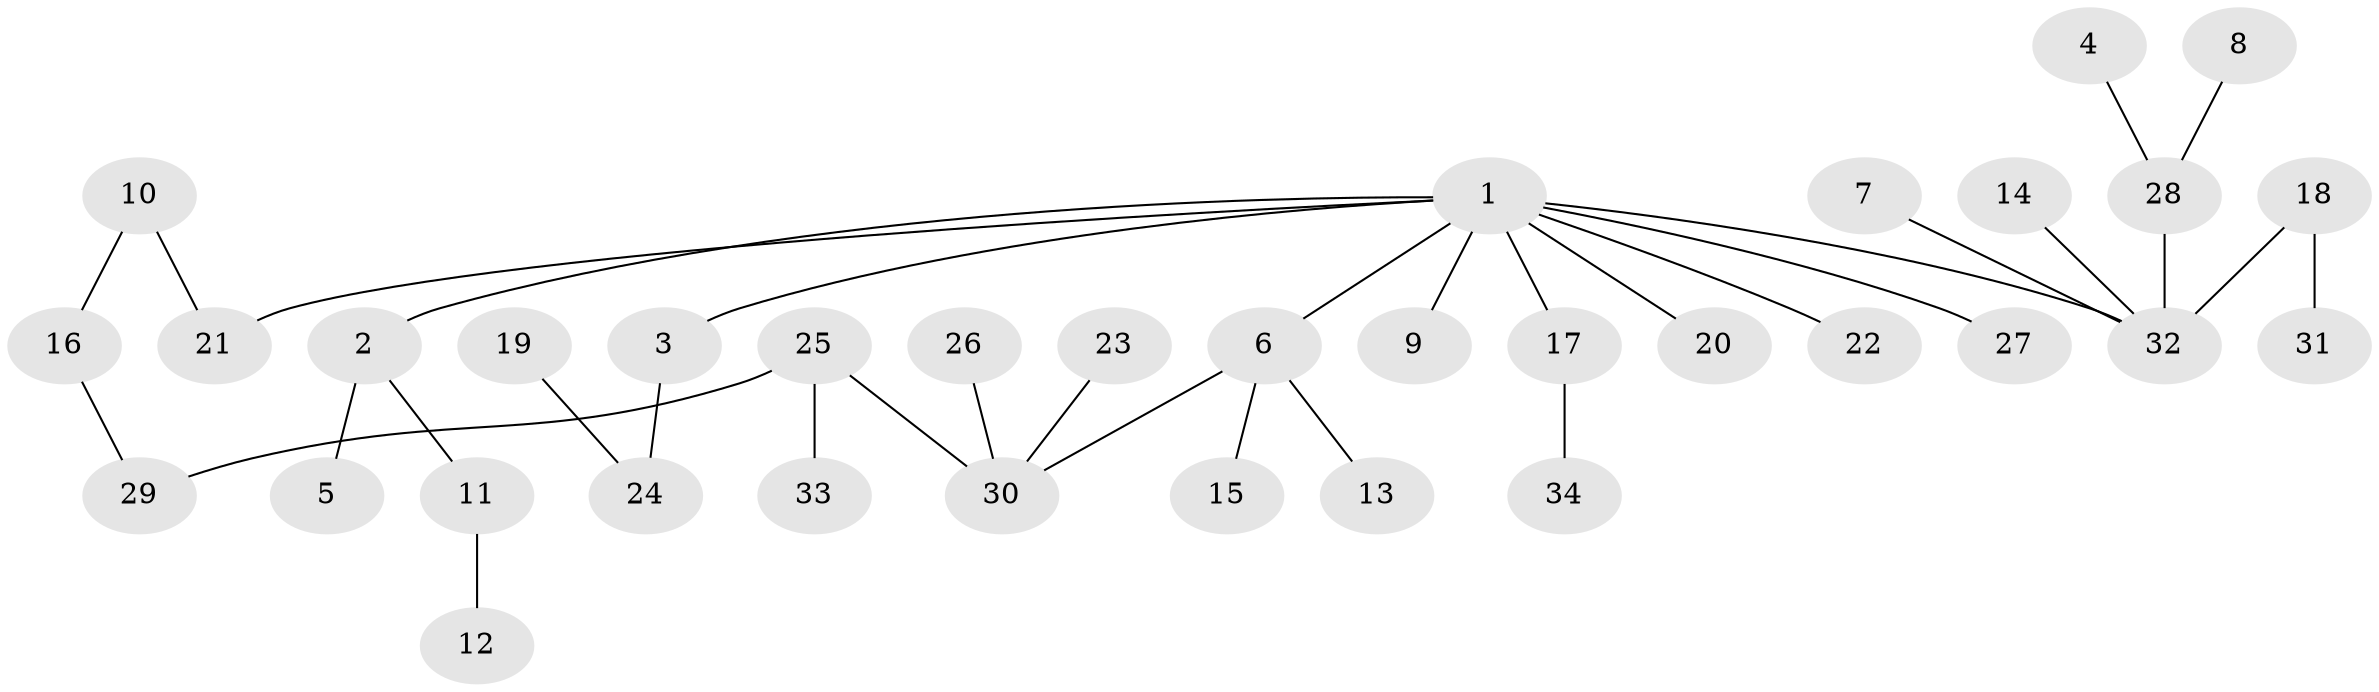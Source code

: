 // original degree distribution, {6: 0.04477611940298507, 5: 0.04477611940298507, 3: 0.16417910447761194, 4: 0.029850746268656716, 1: 0.5074626865671642, 2: 0.208955223880597}
// Generated by graph-tools (version 1.1) at 2025/49/03/09/25 03:49:16]
// undirected, 34 vertices, 34 edges
graph export_dot {
graph [start="1"]
  node [color=gray90,style=filled];
  1;
  2;
  3;
  4;
  5;
  6;
  7;
  8;
  9;
  10;
  11;
  12;
  13;
  14;
  15;
  16;
  17;
  18;
  19;
  20;
  21;
  22;
  23;
  24;
  25;
  26;
  27;
  28;
  29;
  30;
  31;
  32;
  33;
  34;
  1 -- 2 [weight=1.0];
  1 -- 3 [weight=1.0];
  1 -- 6 [weight=1.0];
  1 -- 9 [weight=1.0];
  1 -- 17 [weight=1.0];
  1 -- 20 [weight=1.0];
  1 -- 21 [weight=1.0];
  1 -- 22 [weight=1.0];
  1 -- 27 [weight=1.0];
  1 -- 32 [weight=1.0];
  2 -- 5 [weight=1.0];
  2 -- 11 [weight=1.0];
  3 -- 24 [weight=1.0];
  4 -- 28 [weight=1.0];
  6 -- 13 [weight=1.0];
  6 -- 15 [weight=1.0];
  6 -- 30 [weight=1.0];
  7 -- 32 [weight=1.0];
  8 -- 28 [weight=1.0];
  10 -- 16 [weight=1.0];
  10 -- 21 [weight=1.0];
  11 -- 12 [weight=1.0];
  14 -- 32 [weight=1.0];
  16 -- 29 [weight=1.0];
  17 -- 34 [weight=1.0];
  18 -- 31 [weight=1.0];
  18 -- 32 [weight=1.0];
  19 -- 24 [weight=1.0];
  23 -- 30 [weight=1.0];
  25 -- 29 [weight=1.0];
  25 -- 30 [weight=1.0];
  25 -- 33 [weight=1.0];
  26 -- 30 [weight=1.0];
  28 -- 32 [weight=2.0];
}
